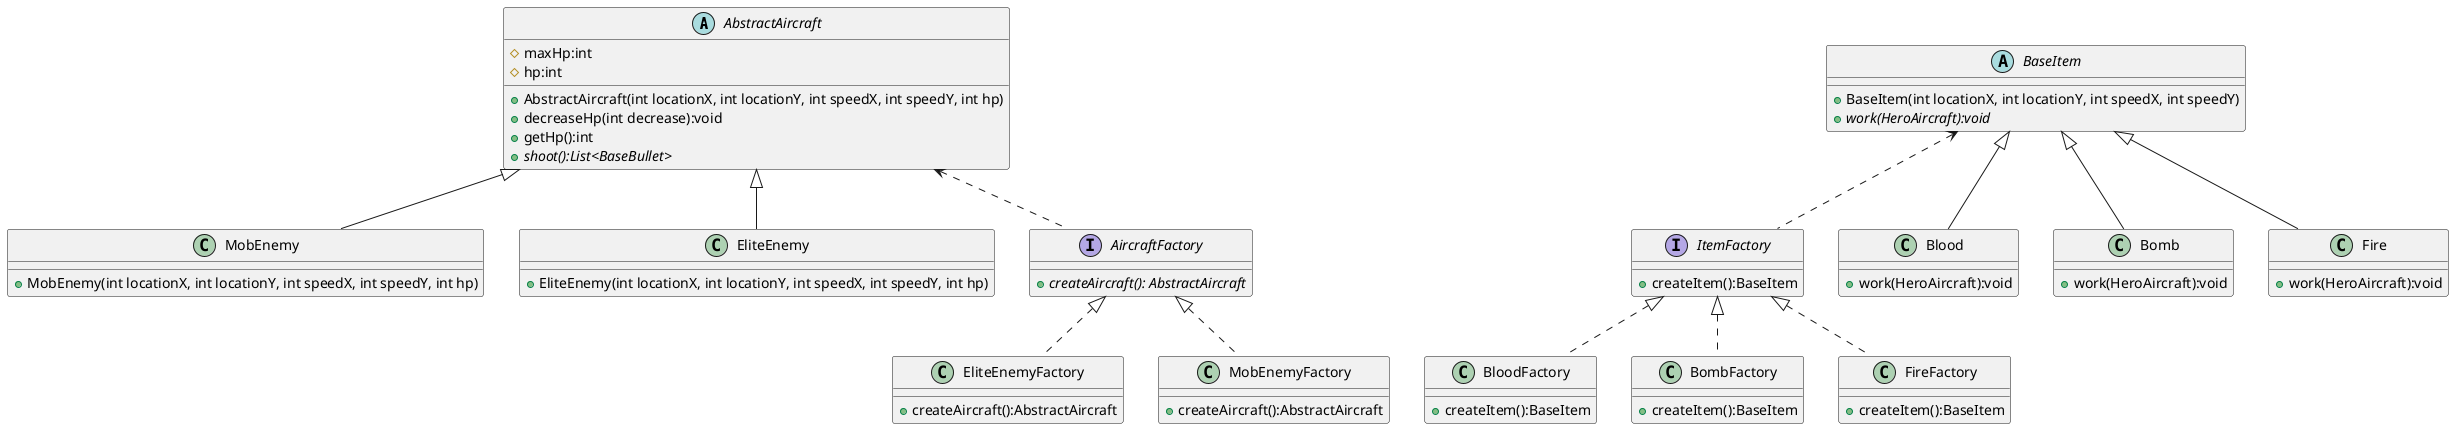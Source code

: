@startuml
abstract class AbstractAircraft{
    # maxHp:int
    # hp:int
    + AbstractAircraft(int locationX, int locationY, int speedX, int speedY, int hp)
    + decreaseHp(int decrease):void
    + getHp():int
    + {abstract} shoot():List<BaseBullet>
}
class MobEnemy{
    + MobEnemy(int locationX, int locationY, int speedX, int speedY, int hp)
}
class EliteEnemy{
    + EliteEnemy(int locationX, int locationY, int speedX, int speedY, int hp)
}
interface AircraftFactory{
    +{abstract} createAircraft(): AbstractAircraft
}
class EliteEnemyFactory{
    + createAircraft():AbstractAircraft
}
class MobEnemyFactory{
    + createAircraft():AbstractAircraft
}
AbstractAircraft <|-- MobEnemy
AbstractAircraft <|-- EliteEnemy
AircraftFactory <|.. EliteEnemyFactory
AircraftFactory <|.. MobEnemyFactory
AbstractAircraft <.. AircraftFactory

abstract class BaseItem{
    + BaseItem(int locationX, int locationY, int speedX, int speedY)
    + {abstract} work(HeroAircraft):void
}
interface ItemFactory{
    + createItem():BaseItem
}
class BloodFactory{
    + createItem():BaseItem
}
class BombFactory{
    + createItem():BaseItem
}
class FireFactory{
    + createItem():BaseItem
}
class Blood{
    + work(HeroAircraft):void
}
class Bomb{
    + work(HeroAircraft):void
}
class Fire{
    + work(HeroAircraft):void
}
BaseItem <.. ItemFactory
BaseItem <|-- Blood
BaseItem <|-- Bomb
BaseItem <|-- Fire
ItemFactory <|.. BloodFactory
ItemFactory <|.. BombFactory
ItemFactory <|.. FireFactory
@enduml

